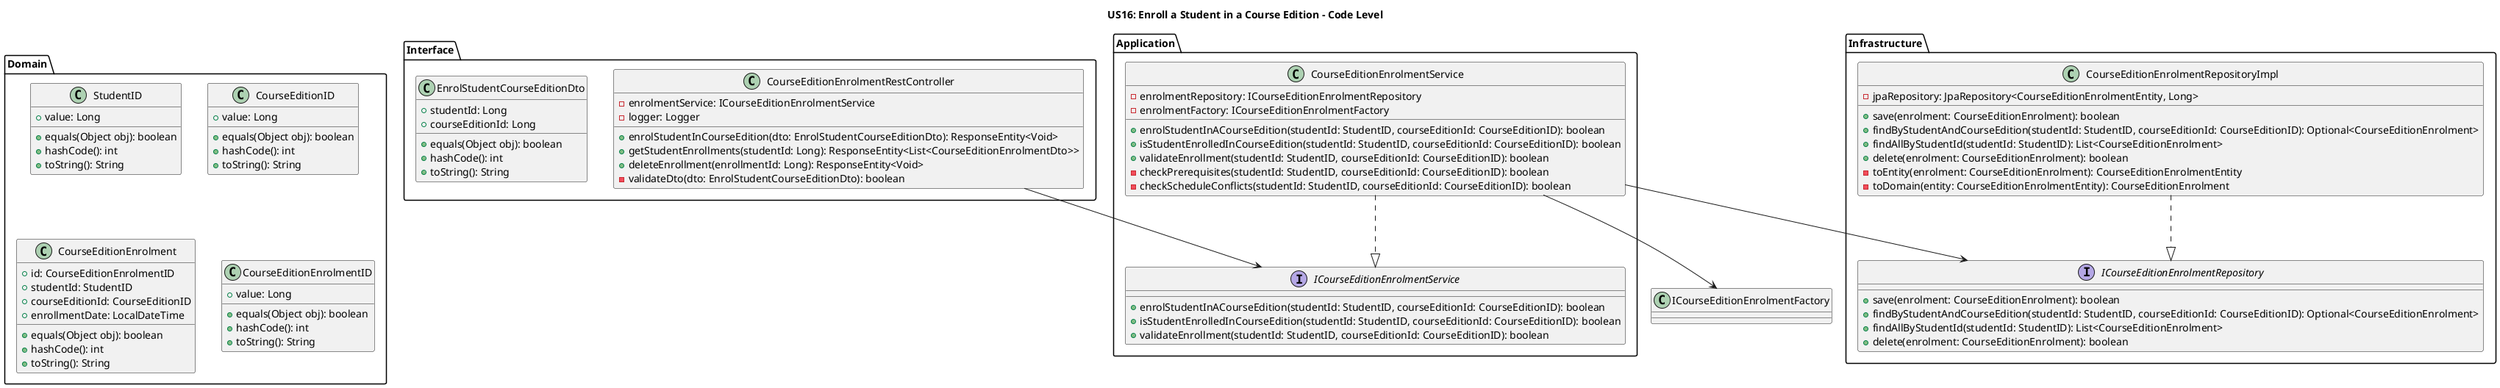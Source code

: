 @startuml
title US16: Enroll a Student in a Course Edition - Code Level

' Domain Layer
package "Domain" {
    class StudentID {
        +value: Long
        +equals(Object obj): boolean
        +hashCode(): int
        +toString(): String
    }
    
    class CourseEditionID {
        +value: Long
        +equals(Object obj): boolean
        +hashCode(): int
        +toString(): String
    }
    
    class CourseEditionEnrolment {
        +id: CourseEditionEnrolmentID
        +studentId: StudentID
        +courseEditionId: CourseEditionID
        +enrollmentDate: LocalDateTime
        +equals(Object obj): boolean
        +hashCode(): int
        +toString(): String
    }
    
    class CourseEditionEnrolmentID {
        +value: Long
        +equals(Object obj): boolean
        +hashCode(): int
        +toString(): String
    }
}

' Application Layer
package "Application" {
    interface ICourseEditionEnrolmentService {
        +enrolStudentInACourseEdition(studentId: StudentID, courseEditionId: CourseEditionID): boolean
        +isStudentEnrolledInCourseEdition(studentId: StudentID, courseEditionId: CourseEditionID): boolean
        +validateEnrollment(studentId: StudentID, courseEditionId: CourseEditionID): boolean
    }
    
    class CourseEditionEnrolmentService {
        -enrolmentRepository: ICourseEditionEnrolmentRepository
        -enrolmentFactory: ICourseEditionEnrolmentFactory
        +enrolStudentInACourseEdition(studentId: StudentID, courseEditionId: CourseEditionID): boolean
        +isStudentEnrolledInCourseEdition(studentId: StudentID, courseEditionId: CourseEditionID): boolean
        +validateEnrollment(studentId: StudentID, courseEditionId: CourseEditionID): boolean
        -checkPrerequisites(studentId: StudentID, courseEditionId: CourseEditionID): boolean
        -checkScheduleConflicts(studentId: StudentID, courseEditionId: CourseEditionID): boolean
    }
}

' Infrastructure Layer
package "Infrastructure" {
    interface ICourseEditionEnrolmentRepository {
        +save(enrolment: CourseEditionEnrolment): boolean
        +findByStudentAndCourseEdition(studentId: StudentID, courseEditionId: CourseEditionID): Optional<CourseEditionEnrolment>
        +findAllByStudentId(studentId: StudentID): List<CourseEditionEnrolment>
        +delete(enrolment: CourseEditionEnrolment): boolean
    }
    
    class CourseEditionEnrolmentRepositoryImpl {
        -jpaRepository: JpaRepository<CourseEditionEnrolmentEntity, Long>
        +save(enrolment: CourseEditionEnrolment): boolean
        +findByStudentAndCourseEdition(studentId: StudentID, courseEditionId: CourseEditionID): Optional<CourseEditionEnrolment>
        +findAllByStudentId(studentId: StudentID): List<CourseEditionEnrolment>
        +delete(enrolment: CourseEditionEnrolment): boolean
        -toEntity(enrolment: CourseEditionEnrolment): CourseEditionEnrolmentEntity
        -toDomain(entity: CourseEditionEnrolmentEntity): CourseEditionEnrolment
    }
}

' Interface Layer
package "Interface" {
    class CourseEditionEnrolmentRestController {
        -enrolmentService: ICourseEditionEnrolmentService
        -logger: Logger
        +enrolStudentInCourseEdition(dto: EnrolStudentCourseEditionDto): ResponseEntity<Void>
        +getStudentEnrollments(studentId: Long): ResponseEntity<List<CourseEditionEnrolmentDto>>
        +deleteEnrollment(enrollmentId: Long): ResponseEntity<Void>
        -validateDto(dto: EnrolStudentCourseEditionDto): boolean
    }
    
    class EnrolStudentCourseEditionDto {
        +studentId: Long
        +courseEditionId: Long
        +equals(Object obj): boolean
        +hashCode(): int
        +toString(): String
    }
}

' Relationships
CourseEditionEnrolmentService ..|> ICourseEditionEnrolmentService
CourseEditionEnrolmentService --> ICourseEditionEnrolmentRepository
CourseEditionEnrolmentService --> ICourseEditionEnrolmentFactory
CourseEditionEnrolmentRepositoryImpl ..|> ICourseEditionEnrolmentRepository
CourseEditionEnrolmentRestController --> ICourseEditionEnrolmentService

@enduml 